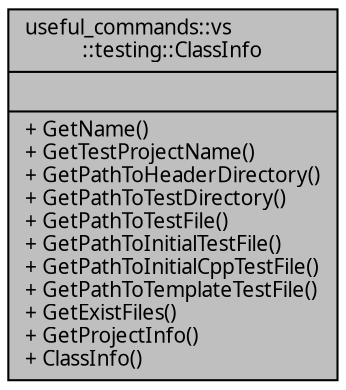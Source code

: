 digraph "useful_commands::vs::testing::ClassInfo"
{
 // INTERACTIVE_SVG=YES
  edge [fontname="Verdana",fontsize="10",labelfontname="Verdana",labelfontsize="10"];
  node [fontname="Verdana",fontsize="10",shape=record];
  Node1 [label="{useful_commands::vs\l::testing::ClassInfo\n||+ GetName()\l+ GetTestProjectName()\l+ GetPathToHeaderDirectory()\l+ GetPathToTestDirectory()\l+ GetPathToTestFile()\l+ GetPathToInitialTestFile()\l+ GetPathToInitialCppTestFile()\l+ GetPathToTemplateTestFile()\l+ GetExistFiles()\l+ GetProjectInfo()\l+ ClassInfo()\l}",height=0.2,width=0.4,color="black", fillcolor="grey75", style="filled", fontcolor="black"];
}
